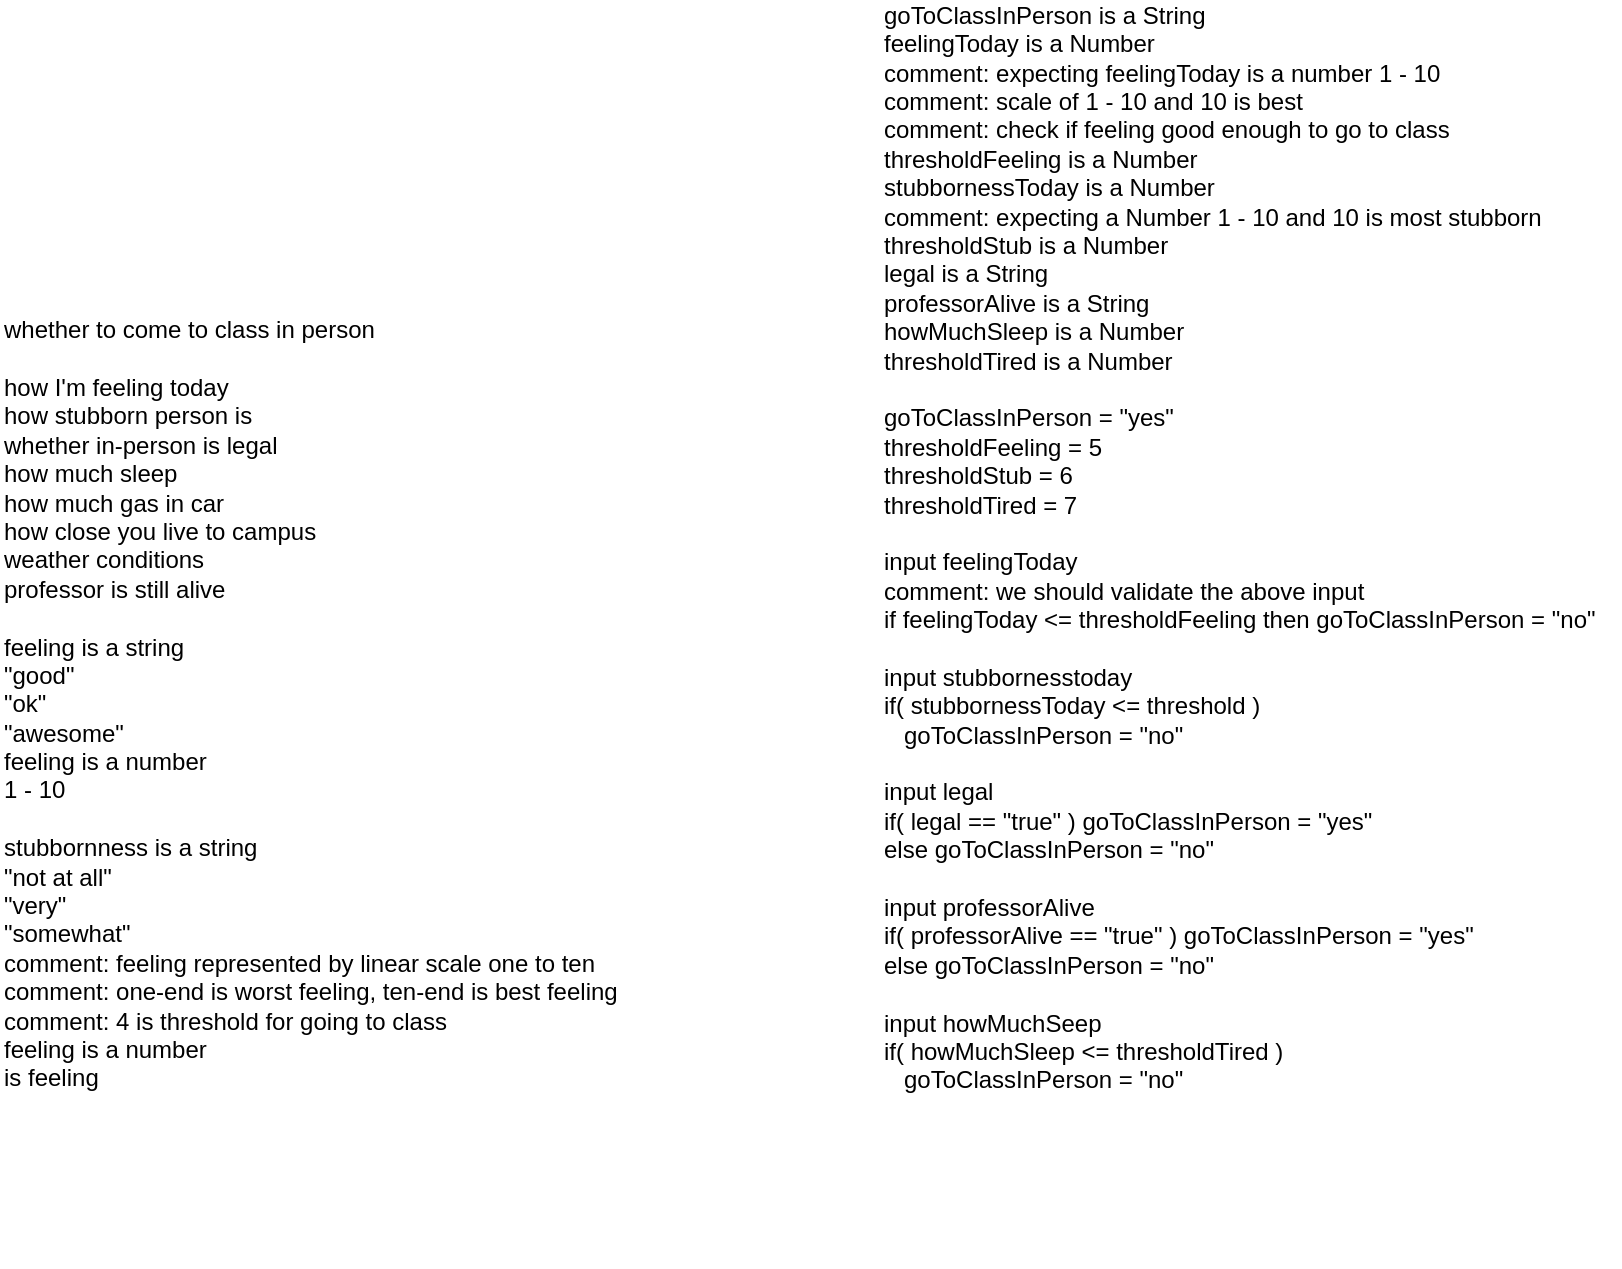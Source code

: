 <mxfile version="13.8.7" type="github">
  <diagram id="l89t2ICg3-7QkBQEQtDJ" name="Page-1">
    <mxGraphModel dx="1038" dy="580" grid="1" gridSize="10" guides="1" tooltips="1" connect="1" arrows="1" fold="1" page="1" pageScale="1" pageWidth="850" pageHeight="1100" math="0" shadow="0">
      <root>
        <mxCell id="0" />
        <mxCell id="1" parent="0" />
        <mxCell id="6DLjvvtObRHWHkzcSkK2-5" value="goToClassInPerson is a String&lt;br&gt;feelingToday is a Number&lt;br&gt;comment: expecting feelingToday is a number 1 - 10&lt;br&gt;comment: scale of 1 - 10 and 10 is best&lt;br&gt;comment: check if feeling good enough to go to class&lt;br&gt;thresholdFeeling is a Number&lt;br&gt;stubbornessToday is a Number&lt;br&gt;comment: expecting a Number 1 - 10 and 10 is most stubborn&amp;nbsp;&lt;br&gt;thresholdStub is a Number&lt;br&gt;legal is a String&lt;br&gt;professorAlive is a String&amp;nbsp;&amp;nbsp;&lt;br&gt;howMuchSleep is a Number&lt;br&gt;thresholdTired is a Number&lt;br&gt;&lt;br&gt;goToClassInPerson = &quot;yes&quot;&lt;br&gt;thresholdFeeling = 5&lt;br&gt;thresholdStub = 6&lt;br&gt;thresholdTired = 7&amp;nbsp;&lt;br&gt;&lt;br&gt;input feelingToday&amp;nbsp;&lt;br&gt;comment: we should validate the above input&lt;br&gt;if feelingToday &amp;lt;= thresholdFeeling then goToClassInPerson = &quot;no&quot;&lt;br&gt;&lt;br&gt;input stubbornesstoday&lt;br&gt;if( stubbornessToday &amp;lt;= threshold )&lt;br&gt;&amp;nbsp; &amp;nbsp;goToClassInPerson = &quot;no&quot;&lt;br&gt;&lt;br&gt;input legal&lt;br&gt;if( legal == &quot;true&quot; ) goToClassInPerson = &quot;yes&quot;&lt;br&gt;else goToClassInPerson = &quot;no&quot;&lt;br&gt;&lt;br&gt;input professorAlive&lt;br&gt;if( professorAlive == &quot;true&quot; ) goToClassInPerson = &quot;yes&quot;&lt;br&gt;else goToClassInPerson = &quot;no&quot;&lt;br&gt;&lt;br&gt;input howMuchSeep&lt;br&gt;if( howMuchSleep &amp;lt;= thresholdTired )&lt;br&gt;&amp;nbsp; &amp;nbsp;goToClassInPerson = &quot;no&quot;&amp;nbsp;&lt;br&gt;&lt;br&gt;&lt;br&gt;&lt;br&gt;&lt;br&gt;&lt;br&gt;&amp;nbsp;" style="text;html=1;align=left;verticalAlign=middle;resizable=0;points=[];autosize=1;" vertex="1" parent="1">
          <mxGeometry x="580" y="110" width="370" height="600" as="geometry" />
        </mxCell>
        <mxCell id="6DLjvvtObRHWHkzcSkK2-8" value="whether to come to class in person&amp;nbsp;&lt;br&gt;&lt;br&gt;how I&#39;m feeling today&lt;br&gt;how stubborn person is&amp;nbsp;&lt;br&gt;whether in-person is legal&lt;br&gt;how much sleep&amp;nbsp;&lt;br&gt;how much gas in car&lt;br&gt;how close you live to campus&amp;nbsp;&lt;br&gt;weather conditions&amp;nbsp;&lt;br&gt;professor is still alive&lt;br&gt;&lt;br&gt;feeling is a string&lt;br&gt;&quot;good&quot;&lt;br&gt;&quot;ok&quot;&lt;br&gt;&quot;awesome&quot;&lt;br&gt;feeling is a number&lt;br&gt;1 - 10&lt;br&gt;&lt;br&gt;stubbornness is a string&amp;nbsp;&lt;br&gt;&quot;not at all&quot;&lt;br&gt;&quot;very&quot;&lt;br&gt;&quot;somewhat&quot;&lt;br&gt;comment: feeling represented by linear scale one to ten&lt;br&gt;comment: one-end is worst feeling, ten-end is best feeling&amp;nbsp;&lt;br&gt;comment: 4 is threshold for going to class&lt;br&gt;feeling is a number&lt;br&gt;is feeling&amp;nbsp; &amp;nbsp;&lt;br&gt;" style="text;html=1;align=left;verticalAlign=middle;resizable=0;points=[];autosize=1;" vertex="1" parent="1">
          <mxGeometry x="140" y="260" width="330" height="370" as="geometry" />
        </mxCell>
      </root>
    </mxGraphModel>
  </diagram>
</mxfile>

